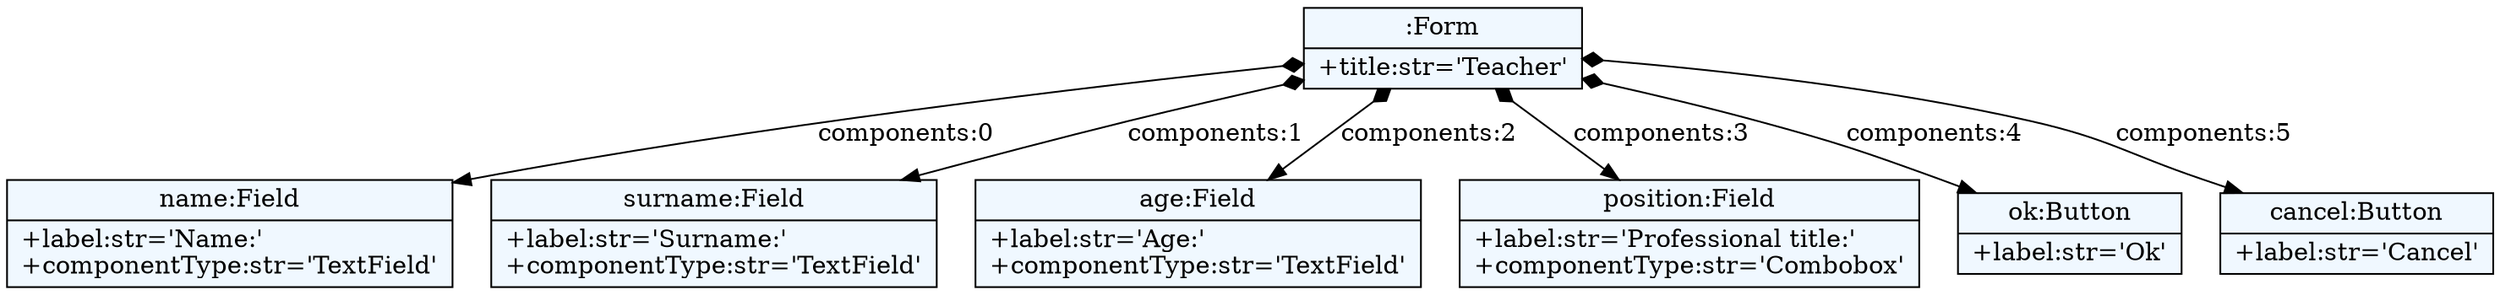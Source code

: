 
    digraph xtext {
    fontname = "Bitstream Vera Sans"
    fontsize = 8
    node[
        shape=record,
        style=filled,
        fillcolor=aliceblue
    ]
    nodesep = 0.3
    edge[dir=black,arrowtail=empty]


2663485409320 -> 2663485452864 [label="components:0" arrowtail=diamond dir=both]
2663485452864[label="{name:Field|+label:str='Name:'\l+componentType:str='TextField'\l}"]
2663485409320 -> 2663485452920 [label="components:1" arrowtail=diamond dir=both]
2663485452920[label="{surname:Field|+label:str='Surname:'\l+componentType:str='TextField'\l}"]
2663485409320 -> 2663485453088 [label="components:2" arrowtail=diamond dir=both]
2663485453088[label="{age:Field|+label:str='Age:'\l+componentType:str='TextField'\l}"]
2663485409320 -> 2663485453144 [label="components:3" arrowtail=diamond dir=both]
2663485453144[label="{position:Field|+label:str='Professional title:'\l+componentType:str='Combobox'\l}"]
2663485409320 -> 2663485453256 [label="components:4" arrowtail=diamond dir=both]
2663485453256[label="{ok:Button|+label:str='Ok'\l}"]
2663485409320 -> 2663485453312 [label="components:5" arrowtail=diamond dir=both]
2663485453312[label="{cancel:Button|+label:str='Cancel'\l}"]
2663485409320[label="{:Form|+title:str='Teacher'\l}"]

}
